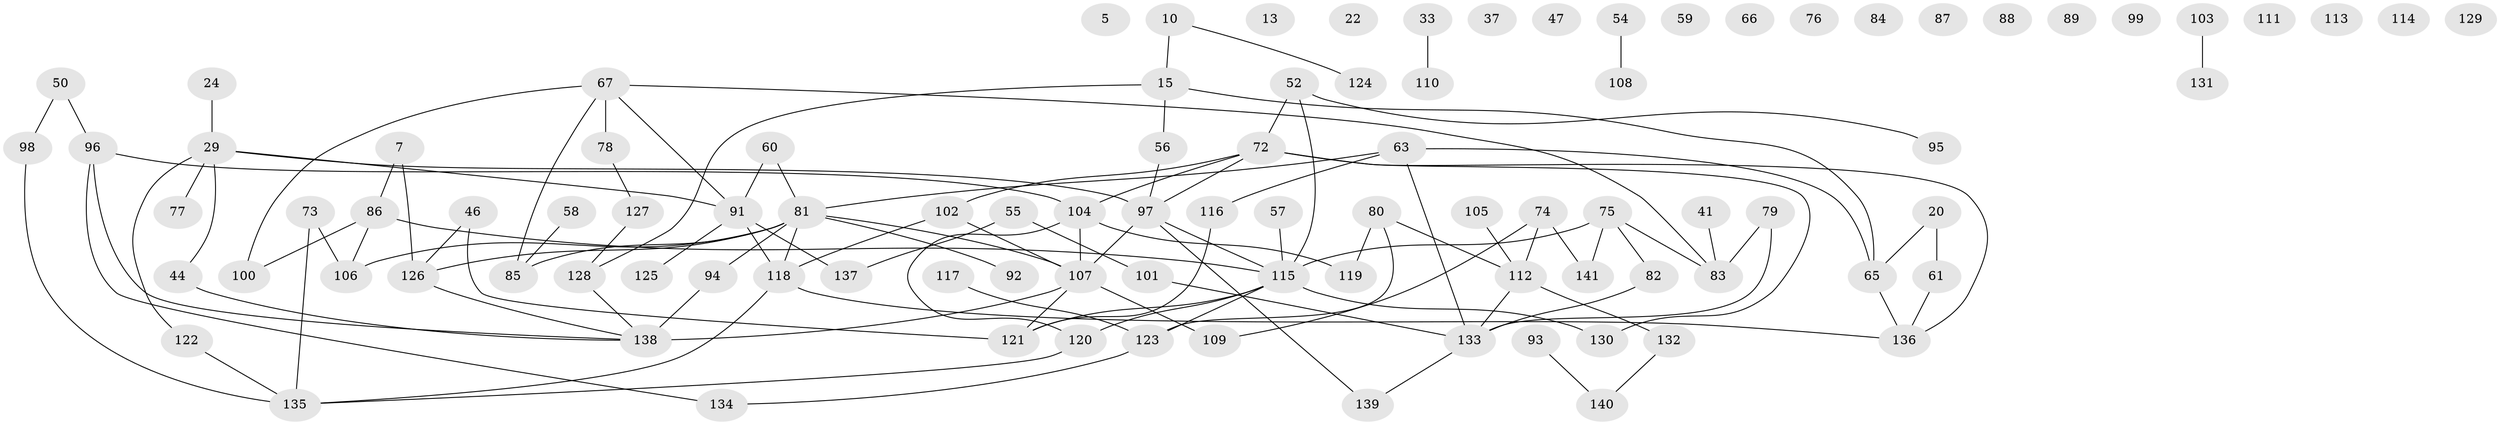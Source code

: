 // original degree distribution, {2: 0.2907801418439716, 6: 0.028368794326241134, 1: 0.19148936170212766, 5: 0.07092198581560284, 0: 0.12056737588652482, 3: 0.1773049645390071, 4: 0.10638297872340426, 7: 0.014184397163120567}
// Generated by graph-tools (version 1.1) at 2025/43/03/04/25 21:43:17]
// undirected, 98 vertices, 116 edges
graph export_dot {
graph [start="1"]
  node [color=gray90,style=filled];
  5;
  7;
  10;
  13;
  15;
  20;
  22;
  24;
  29;
  33;
  37;
  41;
  44;
  46;
  47;
  50;
  52 [super="+14+1+51"];
  54;
  55;
  56;
  57;
  58;
  59;
  60;
  61;
  63;
  65;
  66;
  67 [super="+32"];
  72 [super="+17"];
  73 [super="+40"];
  74;
  75;
  76;
  77;
  78;
  79;
  80;
  81 [super="+8+31+49"];
  82 [super="+43"];
  83 [super="+4"];
  84;
  85;
  86;
  87;
  88;
  89;
  91 [super="+21+30"];
  92;
  93;
  94;
  95;
  96;
  97 [super="+62"];
  98;
  99;
  100;
  101 [super="+34"];
  102 [super="+19"];
  103;
  104;
  105;
  106;
  107 [super="+68+70"];
  108;
  109;
  110;
  111;
  112;
  113;
  114;
  115 [super="+2+23+90+45"];
  116;
  117;
  118 [super="+18"];
  119;
  120;
  121 [super="+3+6+71"];
  122 [super="+16"];
  123;
  124;
  125;
  126;
  127;
  128 [super="+69"];
  129;
  130;
  131;
  132;
  133 [super="+25"];
  134 [super="+36+26+27"];
  135;
  136;
  137;
  138 [super="+11+42"];
  139;
  140;
  141;
  7 -- 86;
  7 -- 126;
  10 -- 15;
  10 -- 124;
  15 -- 56;
  15 -- 65;
  15 -- 128;
  20 -- 61;
  20 -- 65;
  24 -- 29;
  29 -- 44;
  29 -- 77;
  29 -- 97 [weight=2];
  29 -- 122;
  29 -- 91;
  33 -- 110;
  41 -- 83;
  44 -- 138;
  46 -- 126;
  46 -- 121;
  50 -- 96;
  50 -- 98;
  52 -- 115;
  52 -- 95;
  52 -- 72;
  54 -- 108;
  55 -- 137;
  55 -- 101;
  56 -- 97;
  57 -- 115;
  58 -- 85;
  60 -- 81;
  60 -- 91;
  61 -- 136;
  63 -- 65;
  63 -- 116;
  63 -- 133;
  63 -- 81;
  65 -- 136;
  67 -- 78;
  67 -- 85;
  67 -- 91;
  67 -- 83;
  67 -- 100;
  72 -- 97;
  72 -- 104;
  72 -- 130;
  72 -- 102;
  72 -- 136;
  73 -- 106;
  73 -- 135;
  74 -- 109;
  74 -- 112;
  74 -- 141;
  75 -- 82;
  75 -- 141;
  75 -- 115;
  75 -- 83;
  78 -- 127;
  79 -- 133;
  79 -- 83;
  80 -- 112;
  80 -- 119;
  80 -- 123;
  81 -- 94;
  81 -- 85;
  81 -- 118;
  81 -- 126;
  81 -- 107;
  81 -- 106;
  81 -- 92;
  82 -- 133;
  86 -- 100;
  86 -- 106;
  86 -- 115;
  91 -- 125;
  91 -- 118;
  91 -- 137;
  93 -- 140;
  94 -- 138 [weight=2];
  96 -- 104;
  96 -- 134;
  96 -- 138;
  97 -- 115 [weight=2];
  97 -- 139;
  97 -- 107 [weight=2];
  98 -- 135;
  101 -- 133;
  102 -- 118;
  102 -- 107;
  103 -- 131;
  104 -- 107;
  104 -- 119;
  104 -- 120;
  105 -- 112;
  107 -- 138 [weight=2];
  107 -- 121 [weight=3];
  107 -- 109;
  112 -- 132;
  112 -- 133;
  115 -- 130;
  115 -- 120;
  115 -- 123;
  115 -- 121;
  116 -- 121;
  117 -- 123;
  118 -- 136;
  118 -- 135;
  120 -- 135;
  122 -- 135;
  123 -- 134;
  126 -- 138;
  127 -- 128;
  128 -- 138;
  132 -- 140;
  133 -- 139;
}
